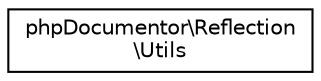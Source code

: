 digraph "Graphical Class Hierarchy"
{
  edge [fontname="Helvetica",fontsize="10",labelfontname="Helvetica",labelfontsize="10"];
  node [fontname="Helvetica",fontsize="10",shape=record];
  rankdir="LR";
  Node0 [label="phpDocumentor\\Reflection\l\\Utils",height=0.2,width=0.4,color="black", fillcolor="white", style="filled",URL="$classphpDocumentor_1_1Reflection_1_1Utils.html"];
}
